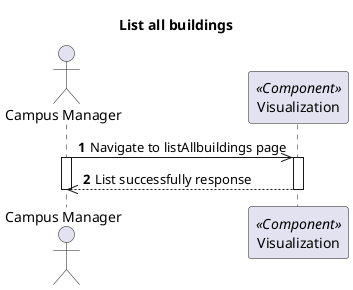 @startuml Process View - Level 2 - List all passageways
'https://plantuml.com/sequence-diagram

autonumber

skinparam packageStyle rect

title List all buildings

actor "Campus Manager" as CM
participant "Visualization" as V <<Component>>

CM->> V : Navigate to listAllbuildings page
activate CM
activate V
CM<<-- V : List successfully response
deactivate V
deactivate CM
@enduml